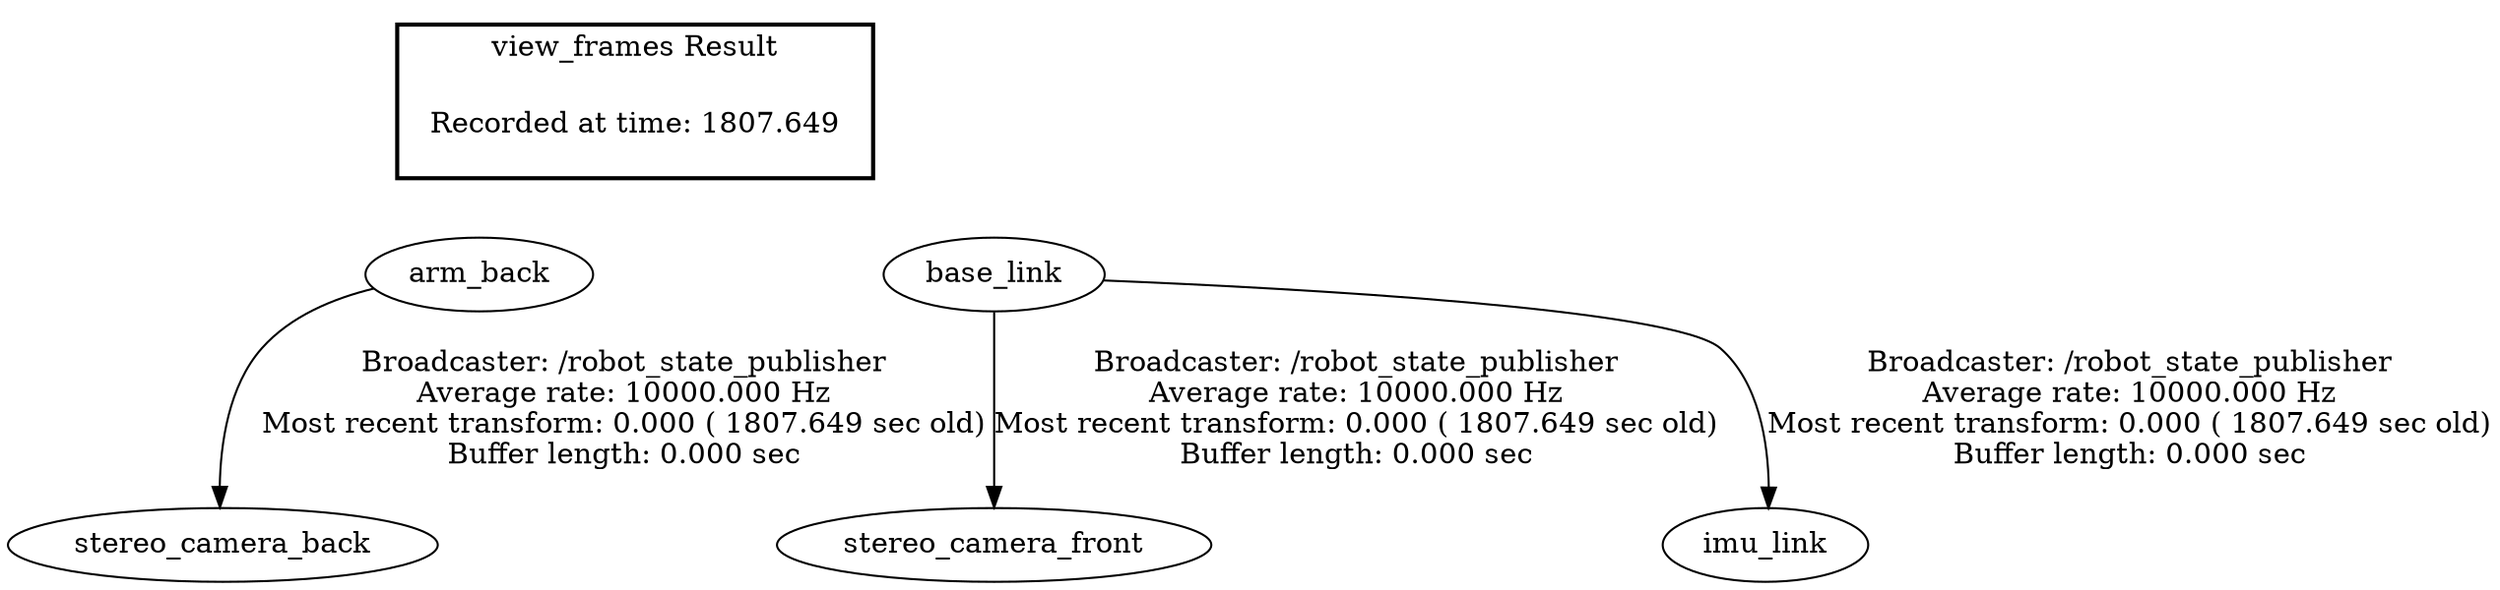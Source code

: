 digraph G {
"arm_back" -> "stereo_camera_back"[label="Broadcaster: /robot_state_publisher\nAverage rate: 10000.000 Hz\nMost recent transform: 0.000 ( 1807.649 sec old)\nBuffer length: 0.000 sec\n"];
"base_link" -> "stereo_camera_front"[label="Broadcaster: /robot_state_publisher\nAverage rate: 10000.000 Hz\nMost recent transform: 0.000 ( 1807.649 sec old)\nBuffer length: 0.000 sec\n"];
"base_link" -> "imu_link"[label="Broadcaster: /robot_state_publisher\nAverage rate: 10000.000 Hz\nMost recent transform: 0.000 ( 1807.649 sec old)\nBuffer length: 0.000 sec\n"];
edge [style=invis];
 subgraph cluster_legend { style=bold; color=black; label ="view_frames Result";
"Recorded at time: 1807.649"[ shape=plaintext ] ;
 }->"arm_back";
edge [style=invis];
 subgraph cluster_legend { style=bold; color=black; label ="view_frames Result";
"Recorded at time: 1807.649"[ shape=plaintext ] ;
 }->"base_link";
}